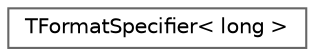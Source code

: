 digraph "Graphical Class Hierarchy"
{
 // INTERACTIVE_SVG=YES
 // LATEX_PDF_SIZE
  bgcolor="transparent";
  edge [fontname=Helvetica,fontsize=10,labelfontname=Helvetica,labelfontsize=10];
  node [fontname=Helvetica,fontsize=10,shape=box,height=0.2,width=0.4];
  rankdir="LR";
  Node0 [id="Node000000",label="TFormatSpecifier\< long \>",height=0.2,width=0.4,color="grey40", fillcolor="white", style="filled",URL="$de/d6a/structTFormatSpecifier_3_01long_01_4.html",tooltip=" "];
}
